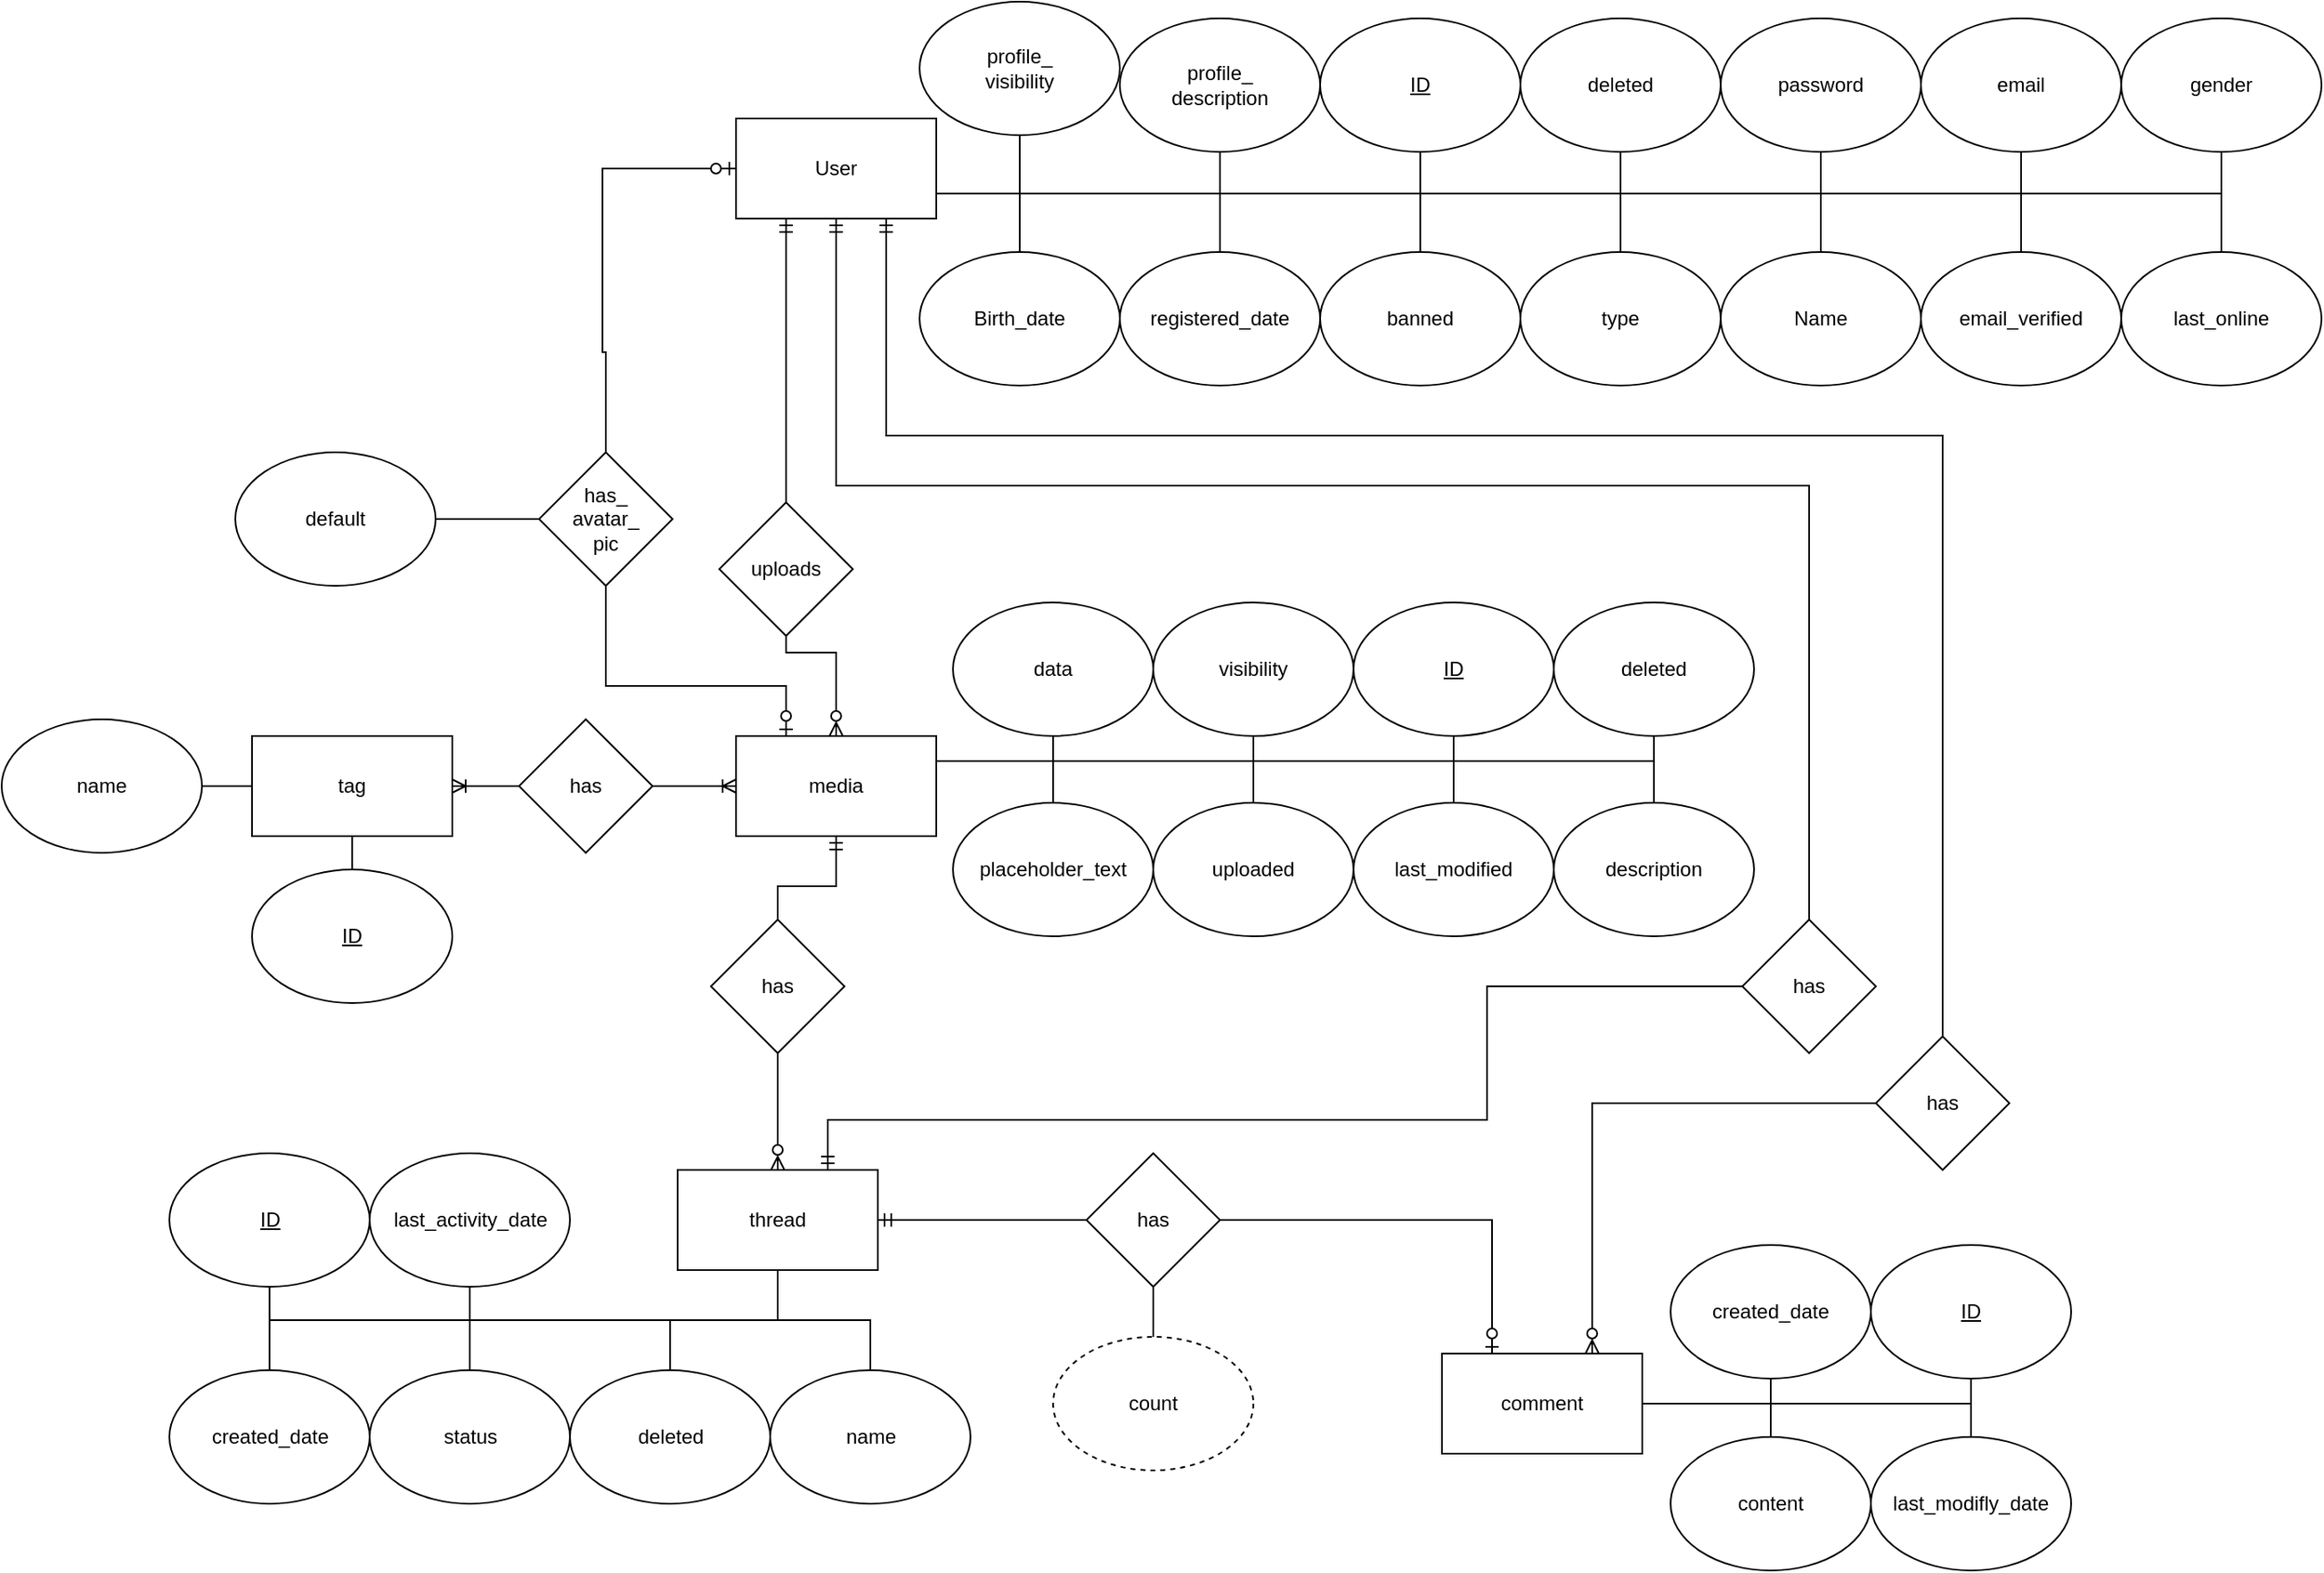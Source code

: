 <mxfile version="21.2.1" type="device">
  <diagram id="MtypJzg6Tb8qFFEwFL70" name="1 oldal">
    <mxGraphModel dx="2059" dy="1889" grid="1" gridSize="10" guides="1" tooltips="1" connect="1" arrows="1" fold="1" page="1" pageScale="1" pageWidth="827" pageHeight="1169" math="0" shadow="0">
      <root>
        <mxCell id="0" />
        <mxCell id="1" parent="0" />
        <mxCell id="dZfeglvte216Bx80sz5y-131" style="edgeStyle=orthogonalEdgeStyle;rounded=0;orthogonalLoop=1;jettySize=auto;html=1;exitX=0.25;exitY=1;exitDx=0;exitDy=0;entryX=0.5;entryY=0;entryDx=0;entryDy=0;endArrow=none;endFill=0;startArrow=ERmandOne;startFill=0;" parent="1" source="dZfeglvte216Bx80sz5y-1" target="dZfeglvte216Bx80sz5y-130" edge="1">
          <mxGeometry relative="1" as="geometry">
            <Array as="points">
              <mxPoint x="-100" y="140" />
            </Array>
          </mxGeometry>
        </mxCell>
        <mxCell id="6D6ECbLCiUqLHoUFoQ9B-78" style="edgeStyle=orthogonalEdgeStyle;rounded=0;orthogonalLoop=1;jettySize=auto;html=1;exitX=1;exitY=0.75;exitDx=0;exitDy=0;endArrow=none;endFill=0;" parent="1" source="dZfeglvte216Bx80sz5y-1" target="dZfeglvte216Bx80sz5y-3" edge="1">
          <mxGeometry relative="1" as="geometry">
            <Array as="points">
              <mxPoint x="280" y="-45" />
            </Array>
          </mxGeometry>
        </mxCell>
        <mxCell id="dZfeglvte216Bx80sz5y-1" value="User" style="rounded=0;whiteSpace=wrap;html=1;" parent="1" vertex="1">
          <mxGeometry x="-130" y="-90" width="120" height="60" as="geometry" />
        </mxCell>
        <mxCell id="dZfeglvte216Bx80sz5y-9" style="edgeStyle=orthogonalEdgeStyle;rounded=0;orthogonalLoop=1;jettySize=auto;html=1;exitX=0.5;exitY=0;exitDx=0;exitDy=0;endArrow=none;endFill=0;entryX=1;entryY=0.75;entryDx=0;entryDy=0;" parent="1" source="dZfeglvte216Bx80sz5y-2" target="dZfeglvte216Bx80sz5y-1" edge="1">
          <mxGeometry relative="1" as="geometry">
            <Array as="points">
              <mxPoint x="520" y="-45" />
            </Array>
          </mxGeometry>
        </mxCell>
        <mxCell id="dZfeglvte216Bx80sz5y-2" value="Name" style="ellipse;whiteSpace=wrap;html=1;" parent="1" vertex="1">
          <mxGeometry x="460" y="-10" width="120" height="80" as="geometry" />
        </mxCell>
        <mxCell id="dZfeglvte216Bx80sz5y-3" value="&lt;u&gt;ID&lt;/u&gt;" style="ellipse;whiteSpace=wrap;html=1;" parent="1" vertex="1">
          <mxGeometry x="220" y="-150" width="120" height="80" as="geometry" />
        </mxCell>
        <mxCell id="Mn52vAff-rX5zDL7jaZr-45" style="edgeStyle=orthogonalEdgeStyle;rounded=0;orthogonalLoop=1;jettySize=auto;html=1;exitX=0.5;exitY=0;exitDx=0;exitDy=0;entryX=1;entryY=0.75;entryDx=0;entryDy=0;startArrow=none;startFill=0;endArrow=none;endFill=0;" parent="1" source="dZfeglvte216Bx80sz5y-4" target="dZfeglvte216Bx80sz5y-1" edge="1">
          <mxGeometry relative="1" as="geometry" />
        </mxCell>
        <mxCell id="dZfeglvte216Bx80sz5y-4" value="Birth_date" style="ellipse;whiteSpace=wrap;html=1;" parent="1" vertex="1">
          <mxGeometry x="-20" y="-10" width="120" height="80" as="geometry" />
        </mxCell>
        <mxCell id="Mn52vAff-rX5zDL7jaZr-71" style="edgeStyle=orthogonalEdgeStyle;rounded=0;orthogonalLoop=1;jettySize=auto;html=1;exitX=0.5;exitY=1;exitDx=0;exitDy=0;entryX=1;entryY=0.25;entryDx=0;entryDy=0;startArrow=none;startFill=0;endArrow=none;endFill=0;" parent="1" source="dZfeglvte216Bx80sz5y-16" target="dZfeglvte216Bx80sz5y-17" edge="1">
          <mxGeometry relative="1" as="geometry">
            <Array as="points">
              <mxPoint x="300" y="295" />
            </Array>
          </mxGeometry>
        </mxCell>
        <mxCell id="dZfeglvte216Bx80sz5y-16" value="&lt;u&gt;ID&lt;/u&gt;" style="ellipse;whiteSpace=wrap;html=1;" parent="1" vertex="1">
          <mxGeometry x="240" y="200" width="120" height="80" as="geometry" />
        </mxCell>
        <mxCell id="6D6ECbLCiUqLHoUFoQ9B-86" style="edgeStyle=orthogonalEdgeStyle;rounded=0;orthogonalLoop=1;jettySize=auto;html=1;exitX=0.25;exitY=0;exitDx=0;exitDy=0;entryX=0.5;entryY=1;entryDx=0;entryDy=0;endArrow=none;endFill=0;startArrow=ERzeroToOne;startFill=0;" parent="1" source="dZfeglvte216Bx80sz5y-17" target="6D6ECbLCiUqLHoUFoQ9B-84" edge="1">
          <mxGeometry relative="1" as="geometry">
            <Array as="points">
              <mxPoint x="-100" y="250" />
              <mxPoint x="-208" y="250" />
            </Array>
          </mxGeometry>
        </mxCell>
        <mxCell id="dZfeglvte216Bx80sz5y-17" value="media" style="rounded=0;whiteSpace=wrap;html=1;" parent="1" vertex="1">
          <mxGeometry x="-130" y="280" width="120" height="60" as="geometry" />
        </mxCell>
        <mxCell id="Mn52vAff-rX5zDL7jaZr-73" style="edgeStyle=orthogonalEdgeStyle;rounded=0;orthogonalLoop=1;jettySize=auto;html=1;exitX=0.5;exitY=1;exitDx=0;exitDy=0;entryX=1;entryY=0.25;entryDx=0;entryDy=0;startArrow=none;startFill=0;endArrow=none;endFill=0;" parent="1" source="dZfeglvte216Bx80sz5y-18" target="dZfeglvte216Bx80sz5y-17" edge="1">
          <mxGeometry relative="1" as="geometry">
            <Array as="points">
              <mxPoint x="60" y="295" />
            </Array>
          </mxGeometry>
        </mxCell>
        <mxCell id="dZfeglvte216Bx80sz5y-18" value="data" style="ellipse;whiteSpace=wrap;html=1;" parent="1" vertex="1">
          <mxGeometry y="200" width="120" height="80" as="geometry" />
        </mxCell>
        <mxCell id="Mn52vAff-rX5zDL7jaZr-98" style="edgeStyle=orthogonalEdgeStyle;rounded=0;orthogonalLoop=1;jettySize=auto;html=1;exitX=0.5;exitY=1;exitDx=0;exitDy=0;entryX=1;entryY=0.25;entryDx=0;entryDy=0;startArrow=none;startFill=0;endArrow=none;endFill=0;" parent="1" source="dZfeglvte216Bx80sz5y-24" target="dZfeglvte216Bx80sz5y-17" edge="1">
          <mxGeometry relative="1" as="geometry">
            <Array as="points">
              <mxPoint x="180" y="295" />
            </Array>
          </mxGeometry>
        </mxCell>
        <mxCell id="dZfeglvte216Bx80sz5y-24" value="visibility" style="ellipse;whiteSpace=wrap;html=1;" parent="1" vertex="1">
          <mxGeometry x="120" y="200" width="120" height="80" as="geometry" />
        </mxCell>
        <mxCell id="6D6ECbLCiUqLHoUFoQ9B-79" style="edgeStyle=orthogonalEdgeStyle;rounded=0;orthogonalLoop=1;jettySize=auto;html=1;exitX=0.5;exitY=1;exitDx=0;exitDy=0;entryX=1;entryY=0.75;entryDx=0;entryDy=0;endArrow=none;endFill=0;" parent="1" source="dZfeglvte216Bx80sz5y-34" target="dZfeglvte216Bx80sz5y-1" edge="1">
          <mxGeometry relative="1" as="geometry" />
        </mxCell>
        <mxCell id="dZfeglvte216Bx80sz5y-34" value="password" style="ellipse;whiteSpace=wrap;html=1;" parent="1" vertex="1">
          <mxGeometry x="460" y="-150" width="120" height="80" as="geometry" />
        </mxCell>
        <mxCell id="Mn52vAff-rX5zDL7jaZr-44" style="edgeStyle=orthogonalEdgeStyle;rounded=0;orthogonalLoop=1;jettySize=auto;html=1;exitX=0.5;exitY=0;exitDx=0;exitDy=0;entryX=1;entryY=0.75;entryDx=0;entryDy=0;startArrow=none;startFill=0;endArrow=none;endFill=0;" parent="1" source="dZfeglvte216Bx80sz5y-36" target="dZfeglvte216Bx80sz5y-1" edge="1">
          <mxGeometry relative="1" as="geometry" />
        </mxCell>
        <mxCell id="dZfeglvte216Bx80sz5y-36" value="registered_date" style="ellipse;whiteSpace=wrap;html=1;" parent="1" vertex="1">
          <mxGeometry x="100" y="-10" width="120" height="80" as="geometry" />
        </mxCell>
        <mxCell id="dZfeglvte216Bx80sz5y-52" style="edgeStyle=orthogonalEdgeStyle;rounded=0;orthogonalLoop=1;jettySize=auto;html=1;exitX=0.5;exitY=1;exitDx=0;exitDy=0;endArrow=none;endFill=0;entryX=0.5;entryY=0;entryDx=0;entryDy=0;" parent="1" source="dZfeglvte216Bx80sz5y-44" target="dZfeglvte216Bx80sz5y-51" edge="1">
          <mxGeometry relative="1" as="geometry" />
        </mxCell>
        <mxCell id="UAhE1bvouWM0LQ9jqx9I-11" style="edgeStyle=orthogonalEdgeStyle;rounded=0;orthogonalLoop=1;jettySize=auto;html=1;entryX=0;entryY=0.5;entryDx=0;entryDy=0;startArrow=ERmandOne;startFill=0;endArrow=none;endFill=0;exitX=0.75;exitY=0;exitDx=0;exitDy=0;" parent="1" source="dZfeglvte216Bx80sz5y-44" target="UAhE1bvouWM0LQ9jqx9I-10" edge="1">
          <mxGeometry relative="1" as="geometry">
            <Array as="points">
              <mxPoint x="-75" y="510" />
              <mxPoint x="320" y="510" />
              <mxPoint x="320" y="430" />
            </Array>
          </mxGeometry>
        </mxCell>
        <mxCell id="dZfeglvte216Bx80sz5y-44" value="thread" style="rounded=0;whiteSpace=wrap;html=1;" parent="1" vertex="1">
          <mxGeometry x="-165" y="540" width="120" height="60" as="geometry" />
        </mxCell>
        <mxCell id="Mn52vAff-rX5zDL7jaZr-59" style="edgeStyle=orthogonalEdgeStyle;rounded=0;orthogonalLoop=1;jettySize=auto;html=1;exitX=0.5;exitY=1;exitDx=0;exitDy=0;entryX=0.5;entryY=1;entryDx=0;entryDy=0;startArrow=none;startFill=0;endArrow=none;endFill=0;" parent="1" source="dZfeglvte216Bx80sz5y-45" target="dZfeglvte216Bx80sz5y-44" edge="1">
          <mxGeometry relative="1" as="geometry">
            <Array as="points">
              <mxPoint x="-410" y="630" />
              <mxPoint x="-105" y="630" />
            </Array>
          </mxGeometry>
        </mxCell>
        <mxCell id="dZfeglvte216Bx80sz5y-45" value="&lt;u&gt;ID&lt;/u&gt;" style="ellipse;whiteSpace=wrap;html=1;" parent="1" vertex="1">
          <mxGeometry x="-469.5" y="530" width="120" height="80" as="geometry" />
        </mxCell>
        <mxCell id="Mn52vAff-rX5zDL7jaZr-58" style="edgeStyle=orthogonalEdgeStyle;rounded=0;orthogonalLoop=1;jettySize=auto;html=1;exitX=0.5;exitY=0;exitDx=0;exitDy=0;entryX=0.5;entryY=1;entryDx=0;entryDy=0;startArrow=none;startFill=0;endArrow=none;endFill=0;" parent="1" source="dZfeglvte216Bx80sz5y-47" target="dZfeglvte216Bx80sz5y-44" edge="1">
          <mxGeometry relative="1" as="geometry" />
        </mxCell>
        <mxCell id="dZfeglvte216Bx80sz5y-47" value="name" style="ellipse;whiteSpace=wrap;html=1;" parent="1" vertex="1">
          <mxGeometry x="-109.5" y="660" width="120" height="80" as="geometry" />
        </mxCell>
        <mxCell id="Mn52vAff-rX5zDL7jaZr-107" style="edgeStyle=orthogonalEdgeStyle;rounded=0;orthogonalLoop=1;jettySize=auto;html=1;exitX=0.5;exitY=0;exitDx=0;exitDy=0;entryX=0.5;entryY=1;entryDx=0;entryDy=0;startArrow=none;startFill=0;endArrow=none;endFill=0;" parent="1" source="dZfeglvte216Bx80sz5y-49" target="dZfeglvte216Bx80sz5y-44" edge="1">
          <mxGeometry relative="1" as="geometry" />
        </mxCell>
        <mxCell id="dZfeglvte216Bx80sz5y-49" value="created_date" style="ellipse;whiteSpace=wrap;html=1;" parent="1" vertex="1">
          <mxGeometry x="-469.5" y="660" width="120" height="80" as="geometry" />
        </mxCell>
        <mxCell id="dZfeglvte216Bx80sz5y-51" value="status" style="ellipse;whiteSpace=wrap;html=1;" parent="1" vertex="1">
          <mxGeometry x="-349.5" y="660" width="120" height="80" as="geometry" />
        </mxCell>
        <mxCell id="Mn52vAff-rX5zDL7jaZr-100" style="edgeStyle=orthogonalEdgeStyle;rounded=0;orthogonalLoop=1;jettySize=auto;html=1;exitX=0.75;exitY=0;exitDx=0;exitDy=0;entryX=0;entryY=0.5;entryDx=0;entryDy=0;startArrow=ERzeroToMany;startFill=0;endArrow=none;endFill=0;" parent="1" source="dZfeglvte216Bx80sz5y-53" target="Mn52vAff-rX5zDL7jaZr-99" edge="1">
          <mxGeometry relative="1" as="geometry">
            <Array as="points">
              <mxPoint x="383" y="500" />
            </Array>
          </mxGeometry>
        </mxCell>
        <mxCell id="dZfeglvte216Bx80sz5y-53" value="comment" style="rounded=0;whiteSpace=wrap;html=1;" parent="1" vertex="1">
          <mxGeometry x="293" y="650" width="120" height="60" as="geometry" />
        </mxCell>
        <mxCell id="Mn52vAff-rX5zDL7jaZr-47" style="edgeStyle=orthogonalEdgeStyle;rounded=0;orthogonalLoop=1;jettySize=auto;html=1;exitX=0.5;exitY=1;exitDx=0;exitDy=0;entryX=1;entryY=0.5;entryDx=0;entryDy=0;startArrow=none;startFill=0;endArrow=none;endFill=0;" parent="1" source="dZfeglvte216Bx80sz5y-54" target="dZfeglvte216Bx80sz5y-53" edge="1">
          <mxGeometry relative="1" as="geometry">
            <Array as="points">
              <mxPoint x="610" y="680" />
            </Array>
          </mxGeometry>
        </mxCell>
        <mxCell id="dZfeglvte216Bx80sz5y-54" value="&lt;u&gt;ID&lt;/u&gt;" style="ellipse;whiteSpace=wrap;html=1;" parent="1" vertex="1">
          <mxGeometry x="550" y="585" width="120" height="80" as="geometry" />
        </mxCell>
        <mxCell id="Mn52vAff-rX5zDL7jaZr-54" style="edgeStyle=orthogonalEdgeStyle;rounded=0;orthogonalLoop=1;jettySize=auto;html=1;exitX=0.5;exitY=1;exitDx=0;exitDy=0;entryX=1;entryY=0.5;entryDx=0;entryDy=0;startArrow=none;startFill=0;endArrow=none;endFill=0;" parent="1" source="dZfeglvte216Bx80sz5y-56" target="dZfeglvte216Bx80sz5y-53" edge="1">
          <mxGeometry relative="1" as="geometry">
            <Array as="points">
              <mxPoint x="490" y="680" />
            </Array>
          </mxGeometry>
        </mxCell>
        <mxCell id="dZfeglvte216Bx80sz5y-56" value="created_date" style="ellipse;whiteSpace=wrap;html=1;" parent="1" vertex="1">
          <mxGeometry x="430" y="585" width="120" height="80" as="geometry" />
        </mxCell>
        <mxCell id="Mn52vAff-rX5zDL7jaZr-46" style="edgeStyle=orthogonalEdgeStyle;rounded=0;orthogonalLoop=1;jettySize=auto;html=1;exitX=0.5;exitY=0;exitDx=0;exitDy=0;entryX=1;entryY=0.5;entryDx=0;entryDy=0;startArrow=none;startFill=0;endArrow=none;endFill=0;" parent="1" source="dZfeglvte216Bx80sz5y-58" target="dZfeglvte216Bx80sz5y-53" edge="1">
          <mxGeometry relative="1" as="geometry">
            <mxPoint x="663" y="700" as="sourcePoint" />
          </mxGeometry>
        </mxCell>
        <mxCell id="dZfeglvte216Bx80sz5y-58" value="last_modifly_date" style="ellipse;whiteSpace=wrap;html=1;" parent="1" vertex="1">
          <mxGeometry x="550" y="700" width="120" height="80" as="geometry" />
        </mxCell>
        <mxCell id="Mn52vAff-rX5zDL7jaZr-48" style="edgeStyle=orthogonalEdgeStyle;rounded=0;orthogonalLoop=1;jettySize=auto;html=1;exitX=0.5;exitY=0;exitDx=0;exitDy=0;entryX=1;entryY=0.5;entryDx=0;entryDy=0;startArrow=none;startFill=0;endArrow=none;endFill=0;" parent="1" source="dZfeglvte216Bx80sz5y-60" target="dZfeglvte216Bx80sz5y-53" edge="1">
          <mxGeometry relative="1" as="geometry">
            <mxPoint x="543" y="700" as="sourcePoint" />
          </mxGeometry>
        </mxCell>
        <mxCell id="dZfeglvte216Bx80sz5y-60" value="content" style="ellipse;whiteSpace=wrap;html=1;" parent="1" vertex="1">
          <mxGeometry x="430" y="700" width="120" height="80" as="geometry" />
        </mxCell>
        <mxCell id="Mn52vAff-rX5zDL7jaZr-28" style="edgeStyle=orthogonalEdgeStyle;rounded=0;orthogonalLoop=1;jettySize=auto;html=1;exitX=0.5;exitY=1;exitDx=0;exitDy=0;startArrow=none;startFill=0;endArrow=none;endFill=0;" parent="1" source="dZfeglvte216Bx80sz5y-72" edge="1">
          <mxGeometry relative="1" as="geometry">
            <mxPoint x="-10" y="-45" as="targetPoint" />
            <Array as="points">
              <mxPoint x="640" y="-45" />
            </Array>
          </mxGeometry>
        </mxCell>
        <mxCell id="dZfeglvte216Bx80sz5y-72" value="email" style="ellipse;whiteSpace=wrap;html=1;" parent="1" vertex="1">
          <mxGeometry x="580" y="-150" width="120" height="80" as="geometry" />
        </mxCell>
        <mxCell id="Mn52vAff-rX5zDL7jaZr-29" style="edgeStyle=orthogonalEdgeStyle;rounded=0;orthogonalLoop=1;jettySize=auto;html=1;exitX=0.5;exitY=0;exitDx=0;exitDy=0;entryX=1;entryY=0.75;entryDx=0;entryDy=0;startArrow=none;startFill=0;endArrow=none;endFill=0;" parent="1" source="dZfeglvte216Bx80sz5y-74" target="dZfeglvte216Bx80sz5y-1" edge="1">
          <mxGeometry relative="1" as="geometry" />
        </mxCell>
        <mxCell id="dZfeglvte216Bx80sz5y-74" value="email_verified" style="ellipse;whiteSpace=wrap;html=1;" parent="1" vertex="1">
          <mxGeometry x="580" y="-10" width="120" height="80" as="geometry" />
        </mxCell>
        <mxCell id="dZfeglvte216Bx80sz5y-77" value="tag" style="rounded=0;whiteSpace=wrap;html=1;" parent="1" vertex="1">
          <mxGeometry x="-420" y="280" width="120" height="60" as="geometry" />
        </mxCell>
        <mxCell id="dZfeglvte216Bx80sz5y-79" style="edgeStyle=orthogonalEdgeStyle;rounded=0;orthogonalLoop=1;jettySize=auto;html=1;exitX=1;exitY=0.5;exitDx=0;exitDy=0;endArrow=none;endFill=0;entryX=0;entryY=0.5;entryDx=0;entryDy=0;" parent="1" source="dZfeglvte216Bx80sz5y-78" target="dZfeglvte216Bx80sz5y-77" edge="1">
          <mxGeometry relative="1" as="geometry">
            <Array as="points">
              <mxPoint x="-510" y="310" />
            </Array>
          </mxGeometry>
        </mxCell>
        <mxCell id="dZfeglvte216Bx80sz5y-78" value="name" style="ellipse;whiteSpace=wrap;html=1;" parent="1" vertex="1">
          <mxGeometry x="-570" y="270" width="120" height="80" as="geometry" />
        </mxCell>
        <mxCell id="Mn52vAff-rX5zDL7jaZr-88" style="edgeStyle=orthogonalEdgeStyle;rounded=0;orthogonalLoop=1;jettySize=auto;html=1;exitX=0.5;exitY=1;exitDx=0;exitDy=0;startArrow=none;startFill=0;endArrow=none;endFill=0;entryX=1;entryY=0.75;entryDx=0;entryDy=0;" parent="1" source="dZfeglvte216Bx80sz5y-86" target="dZfeglvte216Bx80sz5y-1" edge="1">
          <mxGeometry relative="1" as="geometry">
            <mxPoint x="10" y="-50" as="targetPoint" />
            <Array as="points">
              <mxPoint x="40" y="-45" />
            </Array>
          </mxGeometry>
        </mxCell>
        <mxCell id="dZfeglvte216Bx80sz5y-86" value="profile_&lt;br&gt;visibility" style="ellipse;whiteSpace=wrap;html=1;" parent="1" vertex="1">
          <mxGeometry x="-20" y="-160" width="120" height="80" as="geometry" />
        </mxCell>
        <mxCell id="Mn52vAff-rX5zDL7jaZr-78" style="edgeStyle=orthogonalEdgeStyle;rounded=0;orthogonalLoop=1;jettySize=auto;html=1;startArrow=none;startFill=0;endArrow=none;endFill=0;entryX=1;entryY=0.75;entryDx=0;entryDy=0;exitX=0.5;exitY=1;exitDx=0;exitDy=0;" parent="1" source="dZfeglvte216Bx80sz5y-88" target="dZfeglvte216Bx80sz5y-1" edge="1">
          <mxGeometry relative="1" as="geometry">
            <mxPoint x="-370" y="-10" as="targetPoint" />
            <Array as="points">
              <mxPoint x="160" y="-45" />
            </Array>
          </mxGeometry>
        </mxCell>
        <mxCell id="dZfeglvte216Bx80sz5y-88" value="profile_&lt;br&gt;description" style="ellipse;whiteSpace=wrap;html=1;" parent="1" vertex="1">
          <mxGeometry x="100" y="-150" width="120" height="80" as="geometry" />
        </mxCell>
        <mxCell id="dZfeglvte216Bx80sz5y-132" style="edgeStyle=orthogonalEdgeStyle;rounded=0;orthogonalLoop=1;jettySize=auto;html=1;exitX=0.5;exitY=1;exitDx=0;exitDy=0;endArrow=ERzeroToMany;endFill=0;" parent="1" source="dZfeglvte216Bx80sz5y-130" target="dZfeglvte216Bx80sz5y-17" edge="1">
          <mxGeometry relative="1" as="geometry">
            <Array as="points">
              <mxPoint x="-100" y="230" />
              <mxPoint x="-70" y="230" />
            </Array>
          </mxGeometry>
        </mxCell>
        <mxCell id="dZfeglvte216Bx80sz5y-130" value="uploads" style="rhombus;whiteSpace=wrap;html=1;" parent="1" vertex="1">
          <mxGeometry x="-140" y="140" width="80" height="80" as="geometry" />
        </mxCell>
        <mxCell id="dZfeglvte216Bx80sz5y-134" style="edgeStyle=orthogonalEdgeStyle;rounded=0;orthogonalLoop=1;jettySize=auto;html=1;exitX=1;exitY=0.5;exitDx=0;exitDy=0;entryX=0;entryY=0.5;entryDx=0;entryDy=0;endArrow=ERoneToMany;endFill=0;" parent="1" source="dZfeglvte216Bx80sz5y-133" target="dZfeglvte216Bx80sz5y-17" edge="1">
          <mxGeometry relative="1" as="geometry">
            <Array as="points">
              <mxPoint x="-200" y="310" />
              <mxPoint x="-200" y="310" />
            </Array>
          </mxGeometry>
        </mxCell>
        <mxCell id="dZfeglvte216Bx80sz5y-135" style="edgeStyle=orthogonalEdgeStyle;rounded=0;orthogonalLoop=1;jettySize=auto;html=1;exitX=0;exitY=0.5;exitDx=0;exitDy=0;entryX=1;entryY=0.5;entryDx=0;entryDy=0;endArrow=ERoneToMany;endFill=0;startArrow=none;startFill=0;" parent="1" source="dZfeglvte216Bx80sz5y-133" target="dZfeglvte216Bx80sz5y-77" edge="1">
          <mxGeometry relative="1" as="geometry" />
        </mxCell>
        <mxCell id="dZfeglvte216Bx80sz5y-133" value="has" style="rhombus;whiteSpace=wrap;html=1;" parent="1" vertex="1">
          <mxGeometry x="-260" y="270" width="80" height="80" as="geometry" />
        </mxCell>
        <mxCell id="Mn52vAff-rX5zDL7jaZr-70" style="edgeStyle=orthogonalEdgeStyle;rounded=0;orthogonalLoop=1;jettySize=auto;html=1;exitX=0.5;exitY=1;exitDx=0;exitDy=0;startArrow=none;startFill=0;endArrow=none;endFill=0;entryX=1;entryY=0.25;entryDx=0;entryDy=0;" parent="1" source="6D6ECbLCiUqLHoUFoQ9B-5" target="dZfeglvte216Bx80sz5y-17" edge="1">
          <mxGeometry relative="1" as="geometry">
            <mxPoint x="-10" y="310" as="targetPoint" />
            <Array as="points">
              <mxPoint x="420" y="295" />
            </Array>
          </mxGeometry>
        </mxCell>
        <mxCell id="6D6ECbLCiUqLHoUFoQ9B-5" value="deleted" style="ellipse;whiteSpace=wrap;html=1;" parent="1" vertex="1">
          <mxGeometry x="360" y="200" width="120" height="80" as="geometry" />
        </mxCell>
        <mxCell id="6D6ECbLCiUqLHoUFoQ9B-40" style="edgeStyle=orthogonalEdgeStyle;rounded=0;orthogonalLoop=1;jettySize=auto;html=1;exitX=0;exitY=0.5;exitDx=0;exitDy=0;entryX=1;entryY=0.5;entryDx=0;entryDy=0;endArrow=ERmandOne;endFill=0;startArrow=none;startFill=0;" parent="1" source="6D6ECbLCiUqLHoUFoQ9B-17" target="dZfeglvte216Bx80sz5y-44" edge="1">
          <mxGeometry relative="1" as="geometry">
            <Array as="points">
              <mxPoint x="-17" y="570" />
              <mxPoint x="-17" y="570" />
            </Array>
          </mxGeometry>
        </mxCell>
        <mxCell id="Mn52vAff-rX5zDL7jaZr-56" style="edgeStyle=orthogonalEdgeStyle;rounded=0;orthogonalLoop=1;jettySize=auto;html=1;exitX=1;exitY=0.5;exitDx=0;exitDy=0;entryX=0.25;entryY=0;entryDx=0;entryDy=0;startArrow=none;startFill=0;endArrow=ERzeroToOne;endFill=0;" parent="1" source="6D6ECbLCiUqLHoUFoQ9B-17" target="dZfeglvte216Bx80sz5y-53" edge="1">
          <mxGeometry relative="1" as="geometry">
            <Array as="points">
              <mxPoint x="323" y="570" />
            </Array>
          </mxGeometry>
        </mxCell>
        <mxCell id="6D6ECbLCiUqLHoUFoQ9B-17" value="has" style="rhombus;whiteSpace=wrap;html=1;" parent="1" vertex="1">
          <mxGeometry x="80" y="530" width="80" height="80" as="geometry" />
        </mxCell>
        <mxCell id="6D6ECbLCiUqLHoUFoQ9B-38" style="edgeStyle=orthogonalEdgeStyle;rounded=0;orthogonalLoop=1;jettySize=auto;html=1;endArrow=ERzeroToMany;endFill=0;startArrow=none;startFill=0;entryX=0.5;entryY=0;entryDx=0;entryDy=0;exitX=0.5;exitY=1;exitDx=0;exitDy=0;" parent="1" source="6D6ECbLCiUqLHoUFoQ9B-30" target="dZfeglvte216Bx80sz5y-44" edge="1">
          <mxGeometry relative="1" as="geometry">
            <Array as="points" />
            <mxPoint x="-110" y="820" as="targetPoint" />
            <mxPoint x="-105" y="490" as="sourcePoint" />
          </mxGeometry>
        </mxCell>
        <mxCell id="UAhE1bvouWM0LQ9jqx9I-7" style="edgeStyle=orthogonalEdgeStyle;rounded=0;orthogonalLoop=1;jettySize=auto;html=1;exitX=0.5;exitY=0;exitDx=0;exitDy=0;startArrow=none;startFill=0;endArrow=ERmandOne;endFill=0;entryX=0.5;entryY=1;entryDx=0;entryDy=0;" parent="1" source="6D6ECbLCiUqLHoUFoQ9B-30" target="dZfeglvte216Bx80sz5y-17" edge="1">
          <mxGeometry relative="1" as="geometry">
            <Array as="points">
              <mxPoint x="-105" y="370" />
              <mxPoint x="-70" y="370" />
            </Array>
            <mxPoint x="-40" y="380" as="targetPoint" />
          </mxGeometry>
        </mxCell>
        <mxCell id="6D6ECbLCiUqLHoUFoQ9B-30" value="has" style="rhombus;whiteSpace=wrap;html=1;" parent="1" vertex="1">
          <mxGeometry x="-145" y="390" width="80" height="80" as="geometry" />
        </mxCell>
        <mxCell id="6D6ECbLCiUqLHoUFoQ9B-39" style="edgeStyle=orthogonalEdgeStyle;rounded=0;orthogonalLoop=1;jettySize=auto;html=1;exitX=0.5;exitY=1;exitDx=0;exitDy=0;endArrow=none;endFill=0;" parent="1" source="dZfeglvte216Bx80sz5y-49" target="dZfeglvte216Bx80sz5y-49" edge="1">
          <mxGeometry relative="1" as="geometry" />
        </mxCell>
        <mxCell id="24BG95UsTLRzvMyq7Aou-2" style="edgeStyle=orthogonalEdgeStyle;rounded=0;orthogonalLoop=1;jettySize=auto;html=1;exitX=0.5;exitY=0;exitDx=0;exitDy=0;entryX=0.5;entryY=1;entryDx=0;entryDy=0;startArrow=none;startFill=0;endArrow=none;endFill=0;" parent="1" source="6D6ECbLCiUqLHoUFoQ9B-62" target="6D6ECbLCiUqLHoUFoQ9B-17" edge="1">
          <mxGeometry relative="1" as="geometry" />
        </mxCell>
        <mxCell id="6D6ECbLCiUqLHoUFoQ9B-62" value="count" style="ellipse;whiteSpace=wrap;html=1;dashed=1;" parent="1" vertex="1">
          <mxGeometry x="60" y="640" width="120" height="80" as="geometry" />
        </mxCell>
        <mxCell id="Mn52vAff-rX5zDL7jaZr-63" style="edgeStyle=orthogonalEdgeStyle;rounded=0;orthogonalLoop=1;jettySize=auto;html=1;exitX=0.5;exitY=1;exitDx=0;exitDy=0;entryX=0.5;entryY=1;entryDx=0;entryDy=0;startArrow=none;startFill=0;endArrow=none;endFill=0;" parent="1" source="6D6ECbLCiUqLHoUFoQ9B-64" target="dZfeglvte216Bx80sz5y-44" edge="1">
          <mxGeometry relative="1" as="geometry">
            <Array as="points">
              <mxPoint x="-290" y="630" />
              <mxPoint x="-105" y="630" />
            </Array>
          </mxGeometry>
        </mxCell>
        <mxCell id="6D6ECbLCiUqLHoUFoQ9B-64" value="last_activity_date" style="ellipse;whiteSpace=wrap;html=1;" parent="1" vertex="1">
          <mxGeometry x="-349.5" y="530" width="120" height="80" as="geometry" />
        </mxCell>
        <mxCell id="6D6ECbLCiUqLHoUFoQ9B-85" style="edgeStyle=orthogonalEdgeStyle;rounded=0;orthogonalLoop=1;jettySize=auto;html=1;exitX=0.5;exitY=0;exitDx=0;exitDy=0;endArrow=ERzeroToOne;endFill=0;entryX=0;entryY=0.5;entryDx=0;entryDy=0;" parent="1" source="6D6ECbLCiUqLHoUFoQ9B-84" target="dZfeglvte216Bx80sz5y-1" edge="1">
          <mxGeometry relative="1" as="geometry">
            <mxPoint x="-400" y="20" as="targetPoint" />
            <Array as="points">
              <mxPoint x="-208" y="50" />
              <mxPoint x="-210" y="50" />
              <mxPoint x="-210" y="-60" />
            </Array>
          </mxGeometry>
        </mxCell>
        <mxCell id="6D6ECbLCiUqLHoUFoQ9B-84" value="has_&lt;br&gt;avatar_&lt;br&gt;pic" style="rhombus;whiteSpace=wrap;html=1;" parent="1" vertex="1">
          <mxGeometry x="-248" y="110" width="80" height="80" as="geometry" />
        </mxCell>
        <mxCell id="6D6ECbLCiUqLHoUFoQ9B-92" style="edgeStyle=orthogonalEdgeStyle;rounded=0;orthogonalLoop=1;jettySize=auto;html=1;exitX=0.5;exitY=0;exitDx=0;exitDy=0;endArrow=none;endFill=0;entryX=1;entryY=0.75;entryDx=0;entryDy=0;" parent="1" source="6D6ECbLCiUqLHoUFoQ9B-90" target="dZfeglvte216Bx80sz5y-1" edge="1">
          <mxGeometry relative="1" as="geometry">
            <mxPoint x="-50" y="-130" as="targetPoint" />
            <Array as="points">
              <mxPoint x="760" y="-45" />
            </Array>
          </mxGeometry>
        </mxCell>
        <mxCell id="6D6ECbLCiUqLHoUFoQ9B-90" value="last_online" style="ellipse;whiteSpace=wrap;html=1;" parent="1" vertex="1">
          <mxGeometry x="700" y="-10" width="120" height="80" as="geometry" />
        </mxCell>
        <mxCell id="UAhE1bvouWM0LQ9jqx9I-9" style="edgeStyle=orthogonalEdgeStyle;rounded=0;orthogonalLoop=1;jettySize=auto;html=1;exitX=0.5;exitY=0;exitDx=0;exitDy=0;entryX=1;entryY=0.75;entryDx=0;entryDy=0;startArrow=none;startFill=0;endArrow=none;endFill=0;" parent="1" source="UAhE1bvouWM0LQ9jqx9I-8" target="dZfeglvte216Bx80sz5y-1" edge="1">
          <mxGeometry relative="1" as="geometry">
            <Array as="points">
              <mxPoint x="400" y="-45" />
            </Array>
          </mxGeometry>
        </mxCell>
        <mxCell id="UAhE1bvouWM0LQ9jqx9I-8" value="type" style="ellipse;whiteSpace=wrap;html=1;" parent="1" vertex="1">
          <mxGeometry x="340" y="-10" width="120" height="80" as="geometry" />
        </mxCell>
        <mxCell id="UAhE1bvouWM0LQ9jqx9I-12" style="edgeStyle=orthogonalEdgeStyle;rounded=0;orthogonalLoop=1;jettySize=auto;html=1;exitX=0.5;exitY=0;exitDx=0;exitDy=0;entryX=0.5;entryY=1;entryDx=0;entryDy=0;startArrow=none;startFill=0;endArrow=ERmandOne;endFill=0;" parent="1" source="UAhE1bvouWM0LQ9jqx9I-10" target="dZfeglvte216Bx80sz5y-1" edge="1">
          <mxGeometry relative="1" as="geometry">
            <Array as="points">
              <mxPoint x="513" y="130" />
              <mxPoint x="-70" y="130" />
            </Array>
          </mxGeometry>
        </mxCell>
        <mxCell id="UAhE1bvouWM0LQ9jqx9I-10" value="has" style="rhombus;whiteSpace=wrap;html=1;" parent="1" vertex="1">
          <mxGeometry x="473" y="390" width="80" height="80" as="geometry" />
        </mxCell>
        <mxCell id="UAhE1bvouWM0LQ9jqx9I-25" style="edgeStyle=orthogonalEdgeStyle;rounded=0;orthogonalLoop=1;jettySize=auto;html=1;exitX=0.5;exitY=0;exitDx=0;exitDy=0;entryX=0.5;entryY=1;entryDx=0;entryDy=0;startArrow=none;startFill=0;endArrow=none;endFill=0;" parent="1" source="UAhE1bvouWM0LQ9jqx9I-24" target="dZfeglvte216Bx80sz5y-44" edge="1">
          <mxGeometry relative="1" as="geometry" />
        </mxCell>
        <mxCell id="UAhE1bvouWM0LQ9jqx9I-24" value="deleted" style="ellipse;whiteSpace=wrap;html=1;" parent="1" vertex="1">
          <mxGeometry x="-229.5" y="660" width="120" height="80" as="geometry" />
        </mxCell>
        <mxCell id="UAhE1bvouWM0LQ9jqx9I-60" style="edgeStyle=orthogonalEdgeStyle;rounded=0;orthogonalLoop=1;jettySize=auto;html=1;exitX=0.5;exitY=1;exitDx=0;exitDy=0;entryX=1;entryY=0.75;entryDx=0;entryDy=0;startArrow=none;startFill=0;endArrow=none;endFill=0;" parent="1" source="UAhE1bvouWM0LQ9jqx9I-59" target="dZfeglvte216Bx80sz5y-1" edge="1">
          <mxGeometry relative="1" as="geometry">
            <Array as="points">
              <mxPoint x="400" y="-45" />
            </Array>
          </mxGeometry>
        </mxCell>
        <mxCell id="UAhE1bvouWM0LQ9jqx9I-59" value="deleted" style="ellipse;whiteSpace=wrap;html=1;" parent="1" vertex="1">
          <mxGeometry x="340" y="-150" width="120" height="80" as="geometry" />
        </mxCell>
        <mxCell id="Mn52vAff-rX5zDL7jaZr-43" style="edgeStyle=orthogonalEdgeStyle;rounded=0;orthogonalLoop=1;jettySize=auto;html=1;exitX=0.5;exitY=0;exitDx=0;exitDy=0;entryX=1;entryY=0.75;entryDx=0;entryDy=0;startArrow=none;startFill=0;endArrow=none;endFill=0;" parent="1" source="UAhE1bvouWM0LQ9jqx9I-61" target="dZfeglvte216Bx80sz5y-1" edge="1">
          <mxGeometry relative="1" as="geometry" />
        </mxCell>
        <mxCell id="UAhE1bvouWM0LQ9jqx9I-61" value="banned" style="ellipse;whiteSpace=wrap;html=1;" parent="1" vertex="1">
          <mxGeometry x="220" y="-10" width="120" height="80" as="geometry" />
        </mxCell>
        <mxCell id="Mn52vAff-rX5zDL7jaZr-102" style="edgeStyle=orthogonalEdgeStyle;rounded=0;orthogonalLoop=1;jettySize=auto;html=1;exitX=0.5;exitY=0;exitDx=0;exitDy=0;entryX=0.75;entryY=1;entryDx=0;entryDy=0;startArrow=none;startFill=0;endArrow=ERmandOne;endFill=0;" parent="1" source="Mn52vAff-rX5zDL7jaZr-99" target="dZfeglvte216Bx80sz5y-1" edge="1">
          <mxGeometry relative="1" as="geometry">
            <Array as="points">
              <mxPoint x="593" y="100" />
              <mxPoint x="-40" y="100" />
            </Array>
          </mxGeometry>
        </mxCell>
        <mxCell id="Mn52vAff-rX5zDL7jaZr-99" value="has" style="rhombus;whiteSpace=wrap;html=1;" parent="1" vertex="1">
          <mxGeometry x="553" y="460" width="80" height="80" as="geometry" />
        </mxCell>
        <mxCell id="-5fK-wkunYE34qFGGVz6-3" style="edgeStyle=orthogonalEdgeStyle;rounded=0;orthogonalLoop=1;jettySize=auto;html=1;exitX=0.5;exitY=0;exitDx=0;exitDy=0;endArrow=none;endFill=0;entryX=1;entryY=0.25;entryDx=0;entryDy=0;" parent="1" source="-5fK-wkunYE34qFGGVz6-1" target="dZfeglvte216Bx80sz5y-17" edge="1">
          <mxGeometry relative="1" as="geometry">
            <mxPoint x="50" y="300" as="targetPoint" />
            <Array as="points">
              <mxPoint x="420" y="295" />
            </Array>
          </mxGeometry>
        </mxCell>
        <mxCell id="-5fK-wkunYE34qFGGVz6-1" value="description" style="ellipse;whiteSpace=wrap;html=1;" parent="1" vertex="1">
          <mxGeometry x="360" y="320" width="120" height="80" as="geometry" />
        </mxCell>
        <mxCell id="-5fK-wkunYE34qFGGVz6-5" style="edgeStyle=orthogonalEdgeStyle;rounded=0;orthogonalLoop=1;jettySize=auto;html=1;exitX=0.5;exitY=0;exitDx=0;exitDy=0;entryX=1;entryY=0.25;entryDx=0;entryDy=0;endArrow=none;endFill=0;" parent="1" source="-5fK-wkunYE34qFGGVz6-4" target="dZfeglvte216Bx80sz5y-17" edge="1">
          <mxGeometry relative="1" as="geometry" />
        </mxCell>
        <mxCell id="-5fK-wkunYE34qFGGVz6-4" value="placeholder_text" style="ellipse;whiteSpace=wrap;html=1;" parent="1" vertex="1">
          <mxGeometry y="320" width="120" height="80" as="geometry" />
        </mxCell>
        <mxCell id="lCp2x-4ndeQ_BiEkId_Q-3" style="edgeStyle=none;rounded=0;orthogonalLoop=1;jettySize=auto;html=1;exitX=0.5;exitY=0;exitDx=0;exitDy=0;entryX=1;entryY=0.25;entryDx=0;entryDy=0;startArrow=none;startFill=0;endArrow=none;endFill=0;" parent="1" source="lCp2x-4ndeQ_BiEkId_Q-1" target="dZfeglvte216Bx80sz5y-17" edge="1">
          <mxGeometry relative="1" as="geometry">
            <Array as="points">
              <mxPoint x="180" y="295" />
            </Array>
          </mxGeometry>
        </mxCell>
        <mxCell id="lCp2x-4ndeQ_BiEkId_Q-1" value="uploaded" style="ellipse;whiteSpace=wrap;html=1;" parent="1" vertex="1">
          <mxGeometry x="120" y="320" width="120" height="80" as="geometry" />
        </mxCell>
        <mxCell id="lCp2x-4ndeQ_BiEkId_Q-4" style="edgeStyle=none;rounded=0;orthogonalLoop=1;jettySize=auto;html=1;exitX=0.5;exitY=0;exitDx=0;exitDy=0;entryX=1;entryY=0.25;entryDx=0;entryDy=0;startArrow=none;startFill=0;endArrow=none;endFill=0;" parent="1" source="lCp2x-4ndeQ_BiEkId_Q-2" target="dZfeglvte216Bx80sz5y-17" edge="1">
          <mxGeometry relative="1" as="geometry">
            <Array as="points">
              <mxPoint x="300" y="295" />
            </Array>
          </mxGeometry>
        </mxCell>
        <mxCell id="lCp2x-4ndeQ_BiEkId_Q-2" value="last_modified" style="ellipse;whiteSpace=wrap;html=1;" parent="1" vertex="1">
          <mxGeometry x="240" y="320" width="120" height="80" as="geometry" />
        </mxCell>
        <mxCell id="24BG95UsTLRzvMyq7Aou-4" style="edgeStyle=orthogonalEdgeStyle;rounded=0;orthogonalLoop=1;jettySize=auto;html=1;exitX=1;exitY=0.5;exitDx=0;exitDy=0;entryX=0;entryY=0.5;entryDx=0;entryDy=0;startArrow=none;startFill=0;endArrow=none;endFill=0;" parent="1" source="24BG95UsTLRzvMyq7Aou-3" target="6D6ECbLCiUqLHoUFoQ9B-84" edge="1">
          <mxGeometry relative="1" as="geometry" />
        </mxCell>
        <mxCell id="24BG95UsTLRzvMyq7Aou-3" value="default" style="ellipse;whiteSpace=wrap;html=1;" parent="1" vertex="1">
          <mxGeometry x="-430" y="110" width="120" height="80" as="geometry" />
        </mxCell>
        <mxCell id="Ofb9ZHng59T90bCMY7J4-2" style="edgeStyle=orthogonalEdgeStyle;rounded=0;orthogonalLoop=1;jettySize=auto;html=1;exitX=0.5;exitY=1;exitDx=0;exitDy=0;entryX=1;entryY=0.75;entryDx=0;entryDy=0;endArrow=none;endFill=0;" parent="1" source="Ofb9ZHng59T90bCMY7J4-1" target="dZfeglvte216Bx80sz5y-1" edge="1">
          <mxGeometry relative="1" as="geometry" />
        </mxCell>
        <mxCell id="Ofb9ZHng59T90bCMY7J4-1" value="gender" style="ellipse;whiteSpace=wrap;html=1;" parent="1" vertex="1">
          <mxGeometry x="700" y="-150" width="120" height="80" as="geometry" />
        </mxCell>
        <mxCell id="HOrq6qjOH3Sm1NuLAuk3-2" style="edgeStyle=orthogonalEdgeStyle;rounded=0;orthogonalLoop=1;jettySize=auto;html=1;exitX=0.5;exitY=0;exitDx=0;exitDy=0;endArrow=none;endFill=0;" parent="1" source="HOrq6qjOH3Sm1NuLAuk3-1" target="dZfeglvte216Bx80sz5y-77" edge="1">
          <mxGeometry relative="1" as="geometry" />
        </mxCell>
        <mxCell id="HOrq6qjOH3Sm1NuLAuk3-1" value="&lt;u&gt;ID&lt;/u&gt;" style="ellipse;whiteSpace=wrap;html=1;" parent="1" vertex="1">
          <mxGeometry x="-420" y="360" width="120" height="80" as="geometry" />
        </mxCell>
      </root>
    </mxGraphModel>
  </diagram>
</mxfile>
